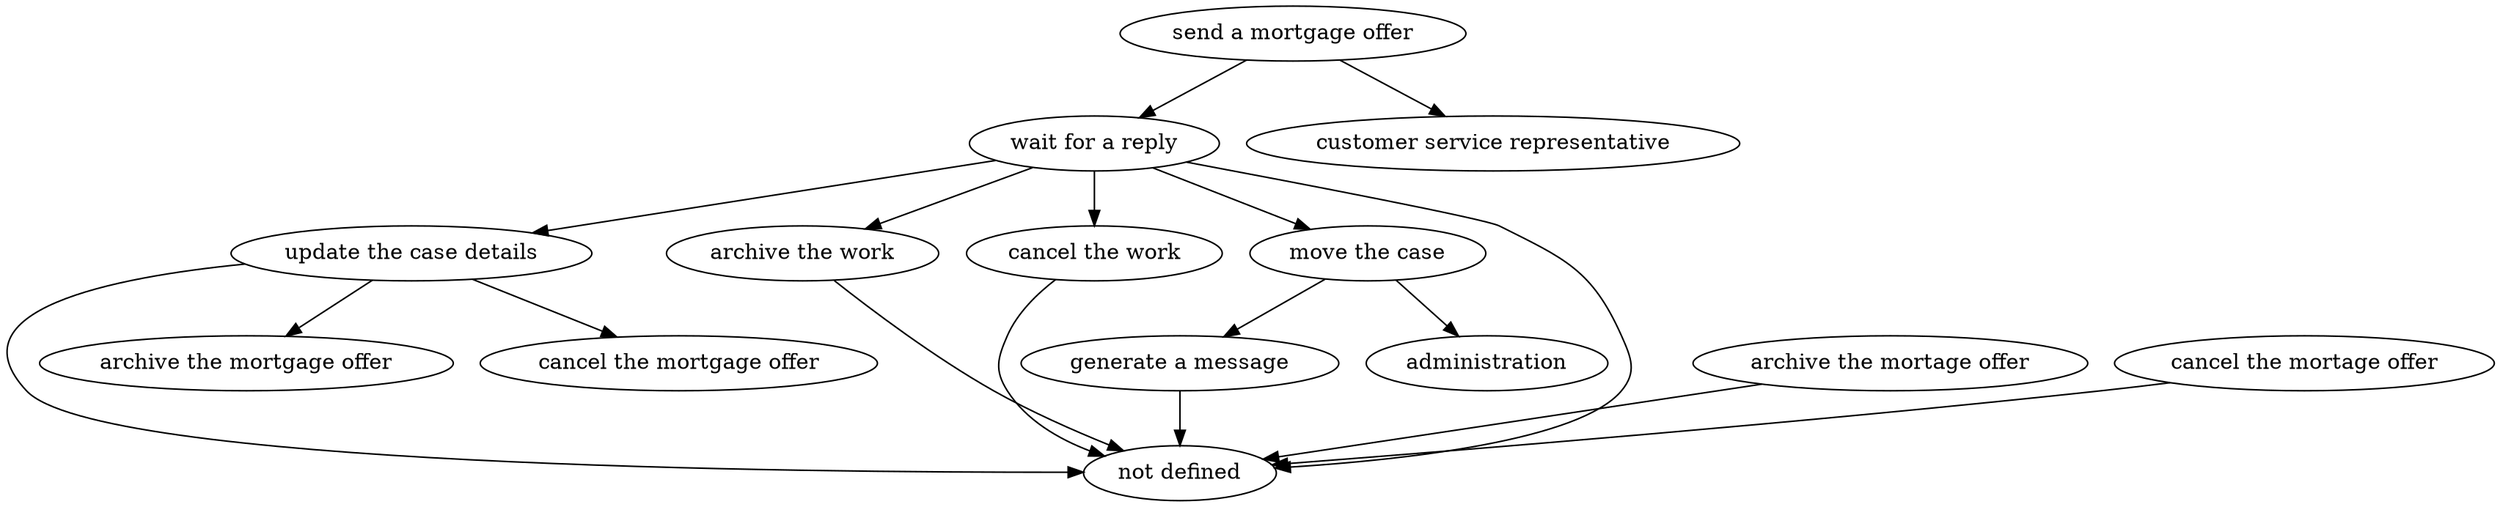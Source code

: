 strict digraph "doc-9.2" {
	graph [name="doc-9.2"];
	"send a mortgage offer"	[attrs="{'type': 'Activity', 'label': 'send a mortgage offer'}"];
	"wait for a reply"	[attrs="{'type': 'Activity', 'label': 'wait for a reply'}"];
	"send a mortgage offer" -> "wait for a reply"	[attrs="{'type': 'flow', 'label': 'flow'}"];
	"customer service representative"	[attrs="{'type': 'Actor', 'label': 'customer service representative'}"];
	"send a mortgage offer" -> "customer service representative"	[attrs="{'type': 'actor performer', 'label': 'actor performer'}"];
	"update the case details"	[attrs="{'type': 'Activity', 'label': 'update the case details'}"];
	"wait for a reply" -> "update the case details"	[attrs="{'type': 'flow', 'label': 'flow'}"];
	"archive the work"	[attrs="{'type': 'Activity', 'label': 'archive the work'}"];
	"wait for a reply" -> "archive the work"	[attrs="{'type': 'flow', 'label': 'flow'}"];
	"cancel the work"	[attrs="{'type': 'Activity', 'label': 'cancel the work'}"];
	"wait for a reply" -> "cancel the work"	[attrs="{'type': 'flow', 'label': 'flow'}"];
	"move the case"	[attrs="{'type': 'Activity', 'label': 'move the case'}"];
	"wait for a reply" -> "move the case"	[attrs="{'type': 'flow', 'label': 'flow'}"];
	"not defined"	[attrs="{'type': 'Actor', 'label': 'not defined'}"];
	"wait for a reply" -> "not defined"	[attrs="{'type': 'actor performer', 'label': 'actor performer'}"];
	"archive the mortgage offer"	[attrs="{'type': 'Activity', 'label': 'archive the mortgage offer'}"];
	"update the case details" -> "archive the mortgage offer"	[attrs="{'type': 'flow', 'label': 'flow'}"];
	"cancel the mortgage offer"	[attrs="{'type': 'Activity', 'label': 'cancel the mortgage offer'}"];
	"update the case details" -> "cancel the mortgage offer"	[attrs="{'type': 'flow', 'label': 'flow'}"];
	"update the case details" -> "not defined"	[attrs="{'type': 'actor performer', 'label': 'actor performer'}"];
	"archive the work" -> "not defined"	[attrs="{'type': 'actor performer', 'label': 'actor performer'}"];
	"cancel the work" -> "not defined"	[attrs="{'type': 'actor performer', 'label': 'actor performer'}"];
	"generate a message"	[attrs="{'type': 'Activity', 'label': 'generate a message'}"];
	"move the case" -> "generate a message"	[attrs="{'type': 'flow', 'label': 'flow'}"];
	administration	[attrs="{'type': 'Actor', 'label': 'administration'}"];
	"move the case" -> administration	[attrs="{'type': 'actor performer', 'label': 'actor performer'}"];
	"generate a message" -> "not defined"	[attrs="{'type': 'actor performer', 'label': 'actor performer'}"];
	"archive the mortage offer"	[attrs="{'type': 'Activity', 'label': 'archive the mortage offer'}"];
	"archive the mortage offer" -> "not defined"	[attrs="{'type': 'actor performer', 'label': 'actor performer'}"];
	"cancel the mortage offer"	[attrs="{'type': 'Activity', 'label': 'cancel the mortage offer'}"];
	"cancel the mortage offer" -> "not defined"	[attrs="{'type': 'actor performer', 'label': 'actor performer'}"];
}
